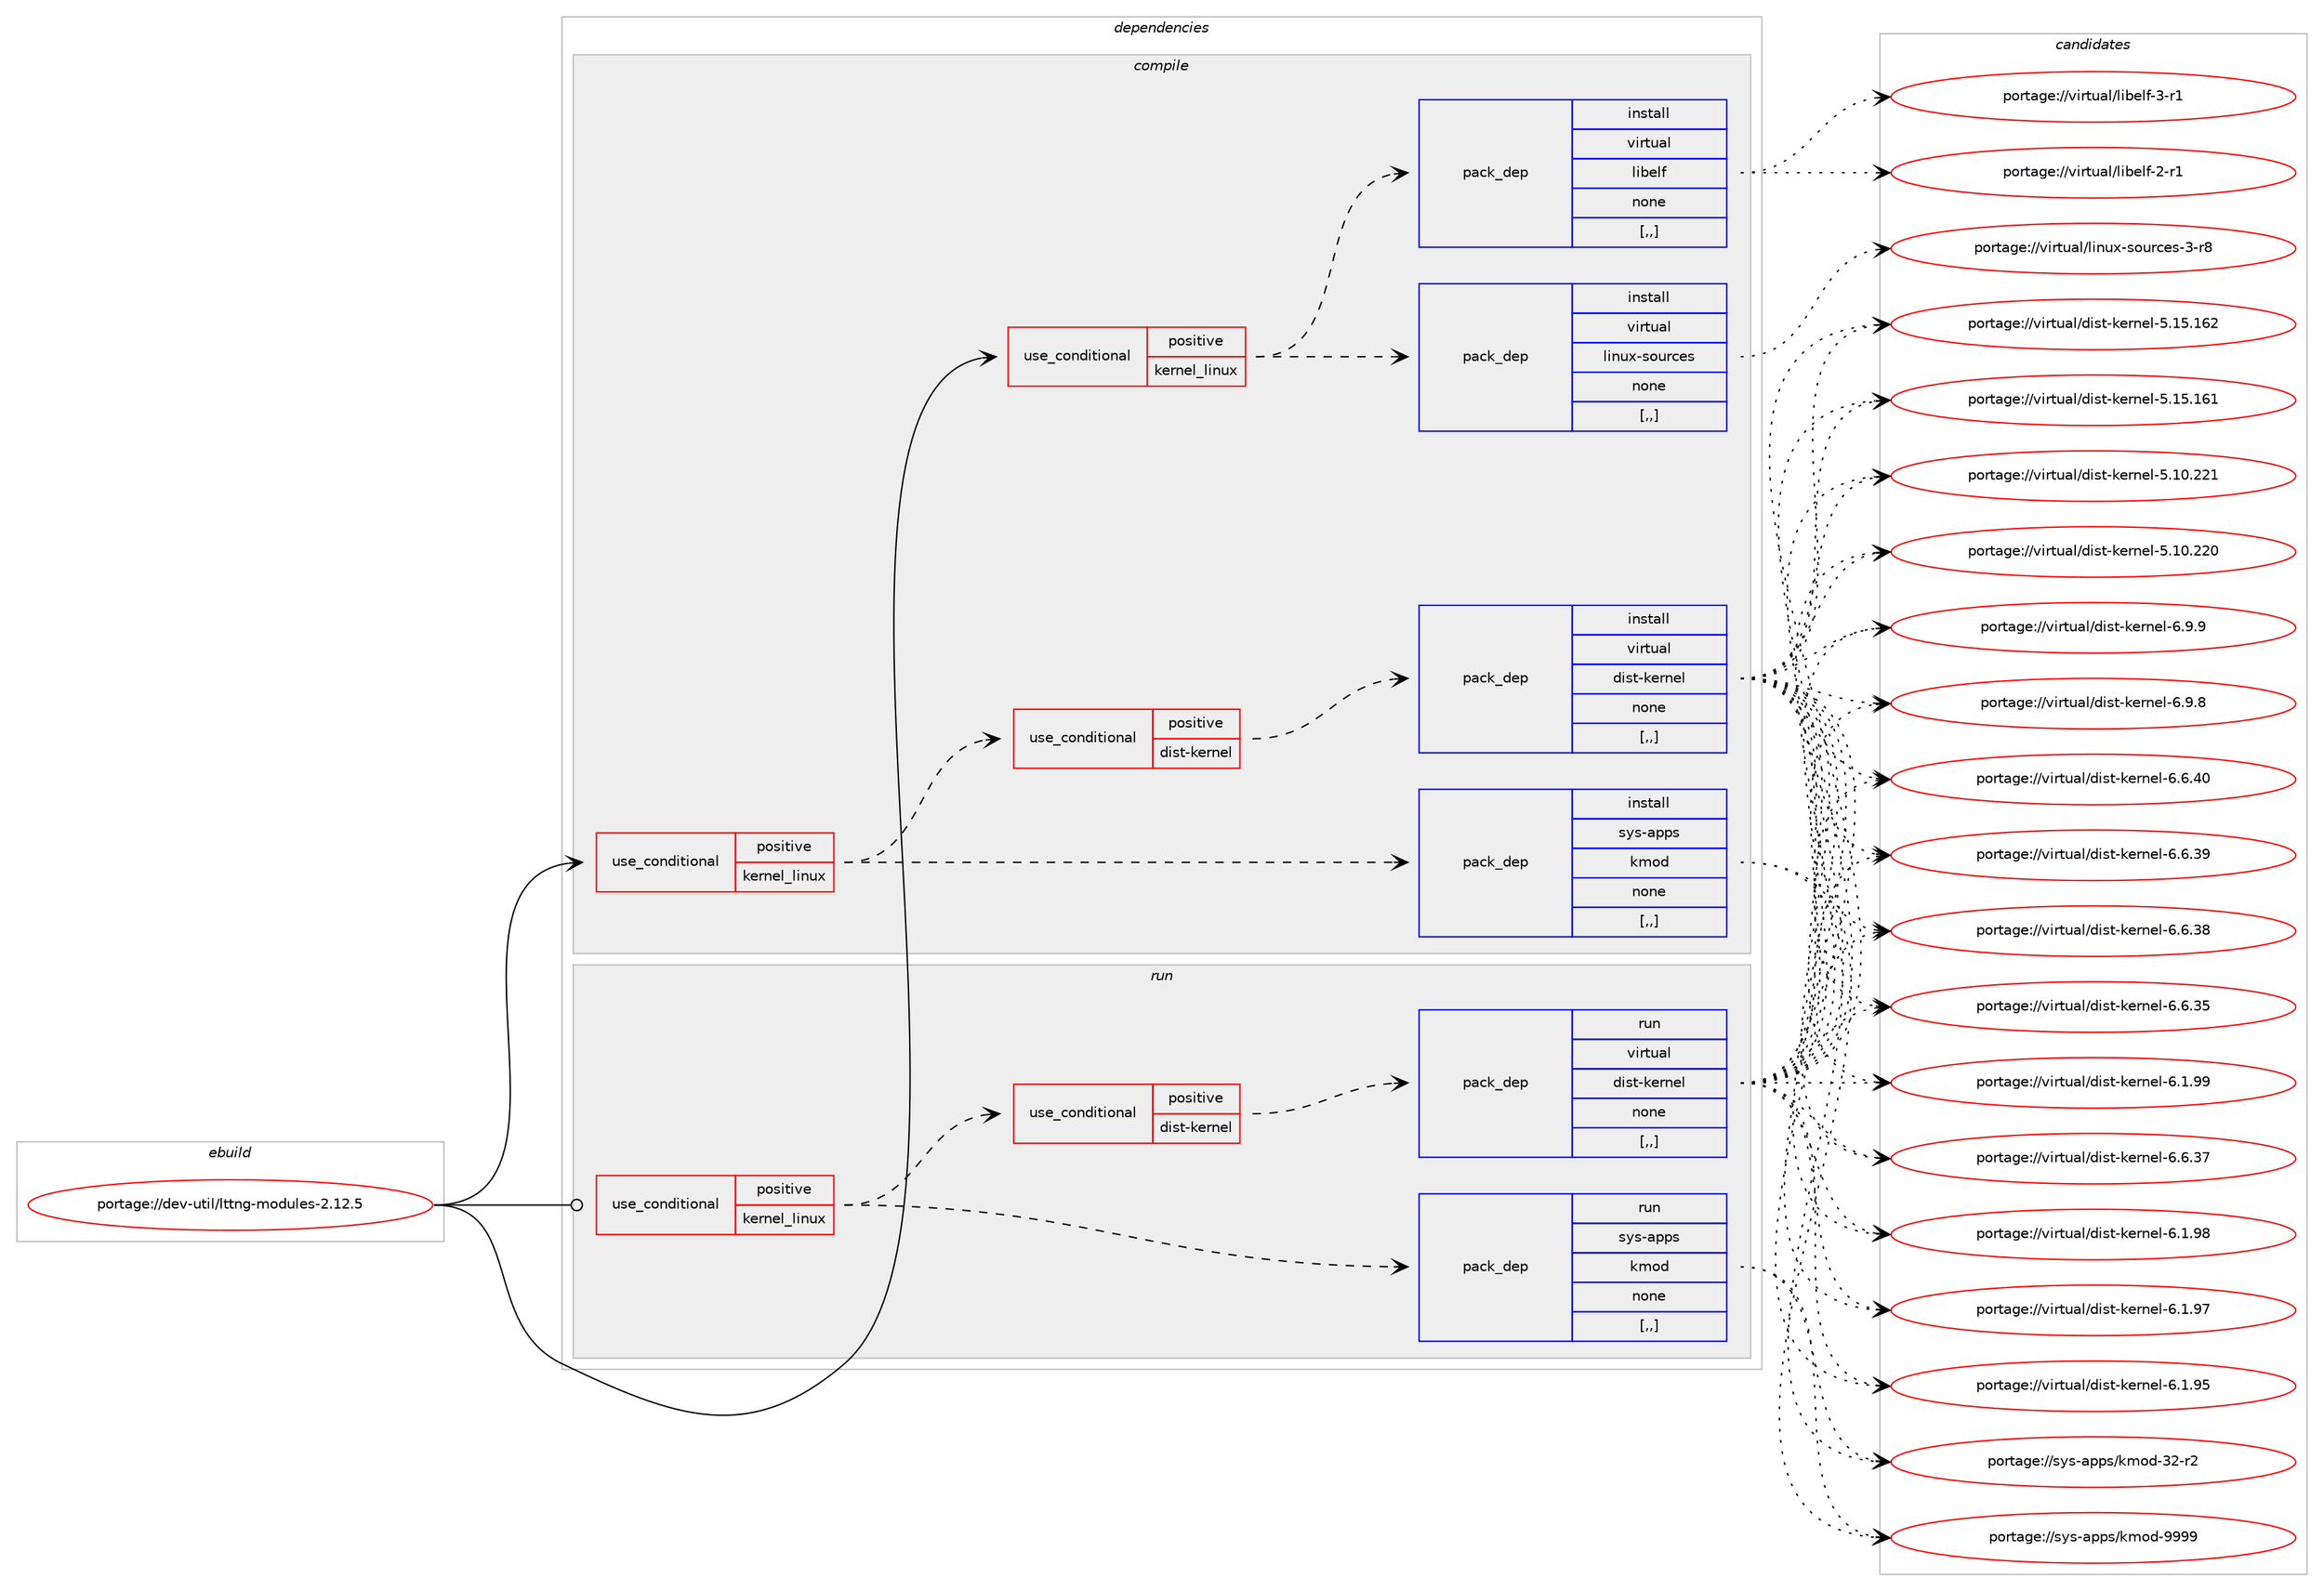 digraph prolog {

# *************
# Graph options
# *************

newrank=true;
concentrate=true;
compound=true;
graph [rankdir=LR,fontname=Helvetica,fontsize=10,ranksep=1.5];#, ranksep=2.5, nodesep=0.2];
edge  [arrowhead=vee];
node  [fontname=Helvetica,fontsize=10];

# **********
# The ebuild
# **********

subgraph cluster_leftcol {
color=gray;
label=<<i>ebuild</i>>;
id [label="portage://dev-util/lttng-modules-2.12.5", color=red, width=4, href="../dev-util/lttng-modules-2.12.5.svg"];
}

# ****************
# The dependencies
# ****************

subgraph cluster_midcol {
color=gray;
label=<<i>dependencies</i>>;
subgraph cluster_compile {
fillcolor="#eeeeee";
style=filled;
label=<<i>compile</i>>;
subgraph cond60791 {
dependency216258 [label=<<TABLE BORDER="0" CELLBORDER="1" CELLSPACING="0" CELLPADDING="4"><TR><TD ROWSPAN="3" CELLPADDING="10">use_conditional</TD></TR><TR><TD>positive</TD></TR><TR><TD>kernel_linux</TD></TR></TABLE>>, shape=none, color=red];
subgraph pack154016 {
dependency216259 [label=<<TABLE BORDER="0" CELLBORDER="1" CELLSPACING="0" CELLPADDING="4" WIDTH="220"><TR><TD ROWSPAN="6" CELLPADDING="30">pack_dep</TD></TR><TR><TD WIDTH="110">install</TD></TR><TR><TD>sys-apps</TD></TR><TR><TD>kmod</TD></TR><TR><TD>none</TD></TR><TR><TD>[,,]</TD></TR></TABLE>>, shape=none, color=blue];
}
dependency216258:e -> dependency216259:w [weight=20,style="dashed",arrowhead="vee"];
subgraph cond60792 {
dependency216260 [label=<<TABLE BORDER="0" CELLBORDER="1" CELLSPACING="0" CELLPADDING="4"><TR><TD ROWSPAN="3" CELLPADDING="10">use_conditional</TD></TR><TR><TD>positive</TD></TR><TR><TD>dist-kernel</TD></TR></TABLE>>, shape=none, color=red];
subgraph pack154017 {
dependency216261 [label=<<TABLE BORDER="0" CELLBORDER="1" CELLSPACING="0" CELLPADDING="4" WIDTH="220"><TR><TD ROWSPAN="6" CELLPADDING="30">pack_dep</TD></TR><TR><TD WIDTH="110">install</TD></TR><TR><TD>virtual</TD></TR><TR><TD>dist-kernel</TD></TR><TR><TD>none</TD></TR><TR><TD>[,,]</TD></TR></TABLE>>, shape=none, color=blue];
}
dependency216260:e -> dependency216261:w [weight=20,style="dashed",arrowhead="vee"];
}
dependency216258:e -> dependency216260:w [weight=20,style="dashed",arrowhead="vee"];
}
id:e -> dependency216258:w [weight=20,style="solid",arrowhead="vee"];
subgraph cond60793 {
dependency216262 [label=<<TABLE BORDER="0" CELLBORDER="1" CELLSPACING="0" CELLPADDING="4"><TR><TD ROWSPAN="3" CELLPADDING="10">use_conditional</TD></TR><TR><TD>positive</TD></TR><TR><TD>kernel_linux</TD></TR></TABLE>>, shape=none, color=red];
subgraph pack154018 {
dependency216263 [label=<<TABLE BORDER="0" CELLBORDER="1" CELLSPACING="0" CELLPADDING="4" WIDTH="220"><TR><TD ROWSPAN="6" CELLPADDING="30">pack_dep</TD></TR><TR><TD WIDTH="110">install</TD></TR><TR><TD>virtual</TD></TR><TR><TD>linux-sources</TD></TR><TR><TD>none</TD></TR><TR><TD>[,,]</TD></TR></TABLE>>, shape=none, color=blue];
}
dependency216262:e -> dependency216263:w [weight=20,style="dashed",arrowhead="vee"];
subgraph pack154019 {
dependency216264 [label=<<TABLE BORDER="0" CELLBORDER="1" CELLSPACING="0" CELLPADDING="4" WIDTH="220"><TR><TD ROWSPAN="6" CELLPADDING="30">pack_dep</TD></TR><TR><TD WIDTH="110">install</TD></TR><TR><TD>virtual</TD></TR><TR><TD>libelf</TD></TR><TR><TD>none</TD></TR><TR><TD>[,,]</TD></TR></TABLE>>, shape=none, color=blue];
}
dependency216262:e -> dependency216264:w [weight=20,style="dashed",arrowhead="vee"];
}
id:e -> dependency216262:w [weight=20,style="solid",arrowhead="vee"];
}
subgraph cluster_compileandrun {
fillcolor="#eeeeee";
style=filled;
label=<<i>compile and run</i>>;
}
subgraph cluster_run {
fillcolor="#eeeeee";
style=filled;
label=<<i>run</i>>;
subgraph cond60794 {
dependency216265 [label=<<TABLE BORDER="0" CELLBORDER="1" CELLSPACING="0" CELLPADDING="4"><TR><TD ROWSPAN="3" CELLPADDING="10">use_conditional</TD></TR><TR><TD>positive</TD></TR><TR><TD>kernel_linux</TD></TR></TABLE>>, shape=none, color=red];
subgraph pack154020 {
dependency216266 [label=<<TABLE BORDER="0" CELLBORDER="1" CELLSPACING="0" CELLPADDING="4" WIDTH="220"><TR><TD ROWSPAN="6" CELLPADDING="30">pack_dep</TD></TR><TR><TD WIDTH="110">run</TD></TR><TR><TD>sys-apps</TD></TR><TR><TD>kmod</TD></TR><TR><TD>none</TD></TR><TR><TD>[,,]</TD></TR></TABLE>>, shape=none, color=blue];
}
dependency216265:e -> dependency216266:w [weight=20,style="dashed",arrowhead="vee"];
subgraph cond60795 {
dependency216267 [label=<<TABLE BORDER="0" CELLBORDER="1" CELLSPACING="0" CELLPADDING="4"><TR><TD ROWSPAN="3" CELLPADDING="10">use_conditional</TD></TR><TR><TD>positive</TD></TR><TR><TD>dist-kernel</TD></TR></TABLE>>, shape=none, color=red];
subgraph pack154021 {
dependency216268 [label=<<TABLE BORDER="0" CELLBORDER="1" CELLSPACING="0" CELLPADDING="4" WIDTH="220"><TR><TD ROWSPAN="6" CELLPADDING="30">pack_dep</TD></TR><TR><TD WIDTH="110">run</TD></TR><TR><TD>virtual</TD></TR><TR><TD>dist-kernel</TD></TR><TR><TD>none</TD></TR><TR><TD>[,,]</TD></TR></TABLE>>, shape=none, color=blue];
}
dependency216267:e -> dependency216268:w [weight=20,style="dashed",arrowhead="vee"];
}
dependency216265:e -> dependency216267:w [weight=20,style="dashed",arrowhead="vee"];
}
id:e -> dependency216265:w [weight=20,style="solid",arrowhead="odot"];
}
}

# **************
# The candidates
# **************

subgraph cluster_choices {
rank=same;
color=gray;
label=<<i>candidates</i>>;

subgraph choice154016 {
color=black;
nodesep=1;
choice1151211154597112112115471071091111004557575757 [label="portage://sys-apps/kmod-9999", color=red, width=4,href="../sys-apps/kmod-9999.svg"];
choice1151211154597112112115471071091111004551504511450 [label="portage://sys-apps/kmod-32-r2", color=red, width=4,href="../sys-apps/kmod-32-r2.svg"];
dependency216259:e -> choice1151211154597112112115471071091111004557575757:w [style=dotted,weight="100"];
dependency216259:e -> choice1151211154597112112115471071091111004551504511450:w [style=dotted,weight="100"];
}
subgraph choice154017 {
color=black;
nodesep=1;
choice118105114116117971084710010511511645107101114110101108455446574657 [label="portage://virtual/dist-kernel-6.9.9", color=red, width=4,href="../virtual/dist-kernel-6.9.9.svg"];
choice118105114116117971084710010511511645107101114110101108455446574656 [label="portage://virtual/dist-kernel-6.9.8", color=red, width=4,href="../virtual/dist-kernel-6.9.8.svg"];
choice11810511411611797108471001051151164510710111411010110845544654465248 [label="portage://virtual/dist-kernel-6.6.40", color=red, width=4,href="../virtual/dist-kernel-6.6.40.svg"];
choice11810511411611797108471001051151164510710111411010110845544654465157 [label="portage://virtual/dist-kernel-6.6.39", color=red, width=4,href="../virtual/dist-kernel-6.6.39.svg"];
choice11810511411611797108471001051151164510710111411010110845544654465156 [label="portage://virtual/dist-kernel-6.6.38", color=red, width=4,href="../virtual/dist-kernel-6.6.38.svg"];
choice11810511411611797108471001051151164510710111411010110845544654465155 [label="portage://virtual/dist-kernel-6.6.37", color=red, width=4,href="../virtual/dist-kernel-6.6.37.svg"];
choice11810511411611797108471001051151164510710111411010110845544654465153 [label="portage://virtual/dist-kernel-6.6.35", color=red, width=4,href="../virtual/dist-kernel-6.6.35.svg"];
choice11810511411611797108471001051151164510710111411010110845544649465757 [label="portage://virtual/dist-kernel-6.1.99", color=red, width=4,href="../virtual/dist-kernel-6.1.99.svg"];
choice11810511411611797108471001051151164510710111411010110845544649465756 [label="portage://virtual/dist-kernel-6.1.98", color=red, width=4,href="../virtual/dist-kernel-6.1.98.svg"];
choice11810511411611797108471001051151164510710111411010110845544649465755 [label="portage://virtual/dist-kernel-6.1.97", color=red, width=4,href="../virtual/dist-kernel-6.1.97.svg"];
choice11810511411611797108471001051151164510710111411010110845544649465753 [label="portage://virtual/dist-kernel-6.1.95", color=red, width=4,href="../virtual/dist-kernel-6.1.95.svg"];
choice118105114116117971084710010511511645107101114110101108455346495346495450 [label="portage://virtual/dist-kernel-5.15.162", color=red, width=4,href="../virtual/dist-kernel-5.15.162.svg"];
choice118105114116117971084710010511511645107101114110101108455346495346495449 [label="portage://virtual/dist-kernel-5.15.161", color=red, width=4,href="../virtual/dist-kernel-5.15.161.svg"];
choice118105114116117971084710010511511645107101114110101108455346494846505049 [label="portage://virtual/dist-kernel-5.10.221", color=red, width=4,href="../virtual/dist-kernel-5.10.221.svg"];
choice118105114116117971084710010511511645107101114110101108455346494846505048 [label="portage://virtual/dist-kernel-5.10.220", color=red, width=4,href="../virtual/dist-kernel-5.10.220.svg"];
dependency216261:e -> choice118105114116117971084710010511511645107101114110101108455446574657:w [style=dotted,weight="100"];
dependency216261:e -> choice118105114116117971084710010511511645107101114110101108455446574656:w [style=dotted,weight="100"];
dependency216261:e -> choice11810511411611797108471001051151164510710111411010110845544654465248:w [style=dotted,weight="100"];
dependency216261:e -> choice11810511411611797108471001051151164510710111411010110845544654465157:w [style=dotted,weight="100"];
dependency216261:e -> choice11810511411611797108471001051151164510710111411010110845544654465156:w [style=dotted,weight="100"];
dependency216261:e -> choice11810511411611797108471001051151164510710111411010110845544654465155:w [style=dotted,weight="100"];
dependency216261:e -> choice11810511411611797108471001051151164510710111411010110845544654465153:w [style=dotted,weight="100"];
dependency216261:e -> choice11810511411611797108471001051151164510710111411010110845544649465757:w [style=dotted,weight="100"];
dependency216261:e -> choice11810511411611797108471001051151164510710111411010110845544649465756:w [style=dotted,weight="100"];
dependency216261:e -> choice11810511411611797108471001051151164510710111411010110845544649465755:w [style=dotted,weight="100"];
dependency216261:e -> choice11810511411611797108471001051151164510710111411010110845544649465753:w [style=dotted,weight="100"];
dependency216261:e -> choice118105114116117971084710010511511645107101114110101108455346495346495450:w [style=dotted,weight="100"];
dependency216261:e -> choice118105114116117971084710010511511645107101114110101108455346495346495449:w [style=dotted,weight="100"];
dependency216261:e -> choice118105114116117971084710010511511645107101114110101108455346494846505049:w [style=dotted,weight="100"];
dependency216261:e -> choice118105114116117971084710010511511645107101114110101108455346494846505048:w [style=dotted,weight="100"];
}
subgraph choice154018 {
color=black;
nodesep=1;
choice1181051141161179710847108105110117120451151111171149910111545514511456 [label="portage://virtual/linux-sources-3-r8", color=red, width=4,href="../virtual/linux-sources-3-r8.svg"];
dependency216263:e -> choice1181051141161179710847108105110117120451151111171149910111545514511456:w [style=dotted,weight="100"];
}
subgraph choice154019 {
color=black;
nodesep=1;
choice11810511411611797108471081059810110810245514511449 [label="portage://virtual/libelf-3-r1", color=red, width=4,href="../virtual/libelf-3-r1.svg"];
choice11810511411611797108471081059810110810245504511449 [label="portage://virtual/libelf-2-r1", color=red, width=4,href="../virtual/libelf-2-r1.svg"];
dependency216264:e -> choice11810511411611797108471081059810110810245514511449:w [style=dotted,weight="100"];
dependency216264:e -> choice11810511411611797108471081059810110810245504511449:w [style=dotted,weight="100"];
}
subgraph choice154020 {
color=black;
nodesep=1;
choice1151211154597112112115471071091111004557575757 [label="portage://sys-apps/kmod-9999", color=red, width=4,href="../sys-apps/kmod-9999.svg"];
choice1151211154597112112115471071091111004551504511450 [label="portage://sys-apps/kmod-32-r2", color=red, width=4,href="../sys-apps/kmod-32-r2.svg"];
dependency216266:e -> choice1151211154597112112115471071091111004557575757:w [style=dotted,weight="100"];
dependency216266:e -> choice1151211154597112112115471071091111004551504511450:w [style=dotted,weight="100"];
}
subgraph choice154021 {
color=black;
nodesep=1;
choice118105114116117971084710010511511645107101114110101108455446574657 [label="portage://virtual/dist-kernel-6.9.9", color=red, width=4,href="../virtual/dist-kernel-6.9.9.svg"];
choice118105114116117971084710010511511645107101114110101108455446574656 [label="portage://virtual/dist-kernel-6.9.8", color=red, width=4,href="../virtual/dist-kernel-6.9.8.svg"];
choice11810511411611797108471001051151164510710111411010110845544654465248 [label="portage://virtual/dist-kernel-6.6.40", color=red, width=4,href="../virtual/dist-kernel-6.6.40.svg"];
choice11810511411611797108471001051151164510710111411010110845544654465157 [label="portage://virtual/dist-kernel-6.6.39", color=red, width=4,href="../virtual/dist-kernel-6.6.39.svg"];
choice11810511411611797108471001051151164510710111411010110845544654465156 [label="portage://virtual/dist-kernel-6.6.38", color=red, width=4,href="../virtual/dist-kernel-6.6.38.svg"];
choice11810511411611797108471001051151164510710111411010110845544654465155 [label="portage://virtual/dist-kernel-6.6.37", color=red, width=4,href="../virtual/dist-kernel-6.6.37.svg"];
choice11810511411611797108471001051151164510710111411010110845544654465153 [label="portage://virtual/dist-kernel-6.6.35", color=red, width=4,href="../virtual/dist-kernel-6.6.35.svg"];
choice11810511411611797108471001051151164510710111411010110845544649465757 [label="portage://virtual/dist-kernel-6.1.99", color=red, width=4,href="../virtual/dist-kernel-6.1.99.svg"];
choice11810511411611797108471001051151164510710111411010110845544649465756 [label="portage://virtual/dist-kernel-6.1.98", color=red, width=4,href="../virtual/dist-kernel-6.1.98.svg"];
choice11810511411611797108471001051151164510710111411010110845544649465755 [label="portage://virtual/dist-kernel-6.1.97", color=red, width=4,href="../virtual/dist-kernel-6.1.97.svg"];
choice11810511411611797108471001051151164510710111411010110845544649465753 [label="portage://virtual/dist-kernel-6.1.95", color=red, width=4,href="../virtual/dist-kernel-6.1.95.svg"];
choice118105114116117971084710010511511645107101114110101108455346495346495450 [label="portage://virtual/dist-kernel-5.15.162", color=red, width=4,href="../virtual/dist-kernel-5.15.162.svg"];
choice118105114116117971084710010511511645107101114110101108455346495346495449 [label="portage://virtual/dist-kernel-5.15.161", color=red, width=4,href="../virtual/dist-kernel-5.15.161.svg"];
choice118105114116117971084710010511511645107101114110101108455346494846505049 [label="portage://virtual/dist-kernel-5.10.221", color=red, width=4,href="../virtual/dist-kernel-5.10.221.svg"];
choice118105114116117971084710010511511645107101114110101108455346494846505048 [label="portage://virtual/dist-kernel-5.10.220", color=red, width=4,href="../virtual/dist-kernel-5.10.220.svg"];
dependency216268:e -> choice118105114116117971084710010511511645107101114110101108455446574657:w [style=dotted,weight="100"];
dependency216268:e -> choice118105114116117971084710010511511645107101114110101108455446574656:w [style=dotted,weight="100"];
dependency216268:e -> choice11810511411611797108471001051151164510710111411010110845544654465248:w [style=dotted,weight="100"];
dependency216268:e -> choice11810511411611797108471001051151164510710111411010110845544654465157:w [style=dotted,weight="100"];
dependency216268:e -> choice11810511411611797108471001051151164510710111411010110845544654465156:w [style=dotted,weight="100"];
dependency216268:e -> choice11810511411611797108471001051151164510710111411010110845544654465155:w [style=dotted,weight="100"];
dependency216268:e -> choice11810511411611797108471001051151164510710111411010110845544654465153:w [style=dotted,weight="100"];
dependency216268:e -> choice11810511411611797108471001051151164510710111411010110845544649465757:w [style=dotted,weight="100"];
dependency216268:e -> choice11810511411611797108471001051151164510710111411010110845544649465756:w [style=dotted,weight="100"];
dependency216268:e -> choice11810511411611797108471001051151164510710111411010110845544649465755:w [style=dotted,weight="100"];
dependency216268:e -> choice11810511411611797108471001051151164510710111411010110845544649465753:w [style=dotted,weight="100"];
dependency216268:e -> choice118105114116117971084710010511511645107101114110101108455346495346495450:w [style=dotted,weight="100"];
dependency216268:e -> choice118105114116117971084710010511511645107101114110101108455346495346495449:w [style=dotted,weight="100"];
dependency216268:e -> choice118105114116117971084710010511511645107101114110101108455346494846505049:w [style=dotted,weight="100"];
dependency216268:e -> choice118105114116117971084710010511511645107101114110101108455346494846505048:w [style=dotted,weight="100"];
}
}

}
